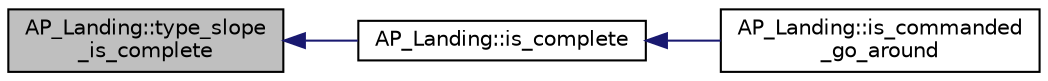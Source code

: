 digraph "AP_Landing::type_slope_is_complete"
{
 // INTERACTIVE_SVG=YES
  edge [fontname="Helvetica",fontsize="10",labelfontname="Helvetica",labelfontsize="10"];
  node [fontname="Helvetica",fontsize="10",shape=record];
  rankdir="LR";
  Node1 [label="AP_Landing::type_slope\l_is_complete",height=0.2,width=0.4,color="black", fillcolor="grey75", style="filled", fontcolor="black"];
  Node1 -> Node2 [dir="back",color="midnightblue",fontsize="10",style="solid",fontname="Helvetica"];
  Node2 [label="AP_Landing::is_complete",height=0.2,width=0.4,color="black", fillcolor="white", style="filled",URL="$classAP__Landing.html#ac2f901c16a9869590fdae8d8cb56519c"];
  Node2 -> Node3 [dir="back",color="midnightblue",fontsize="10",style="solid",fontname="Helvetica"];
  Node3 [label="AP_Landing::is_commanded\l_go_around",height=0.2,width=0.4,color="black", fillcolor="white", style="filled",URL="$classAP__Landing.html#a0739b18f2bc8bb6c0b03a098a920b44c"];
}

